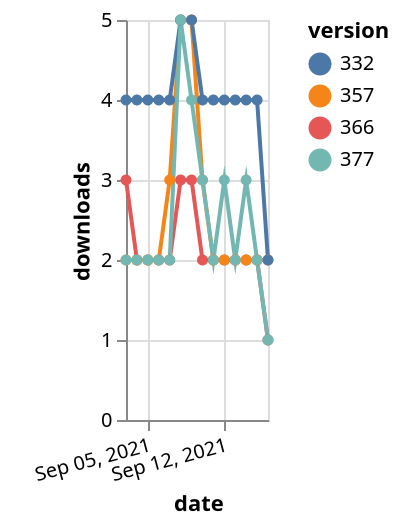 {"$schema": "https://vega.github.io/schema/vega-lite/v5.json", "description": "A simple bar chart with embedded data.", "data": {"values": [{"date": "2021-09-03", "total": 2356, "delta": 3, "version": "366"}, {"date": "2021-09-04", "total": 2358, "delta": 2, "version": "366"}, {"date": "2021-09-05", "total": 2360, "delta": 2, "version": "366"}, {"date": "2021-09-06", "total": 2362, "delta": 2, "version": "366"}, {"date": "2021-09-07", "total": 2364, "delta": 2, "version": "366"}, {"date": "2021-09-08", "total": 2367, "delta": 3, "version": "366"}, {"date": "2021-09-09", "total": 2370, "delta": 3, "version": "366"}, {"date": "2021-09-10", "total": 2372, "delta": 2, "version": "366"}, {"date": "2021-09-11", "total": 2374, "delta": 2, "version": "366"}, {"date": "2021-09-12", "total": 2376, "delta": 2, "version": "366"}, {"date": "2021-09-13", "total": 2378, "delta": 2, "version": "366"}, {"date": "2021-09-14", "total": 2380, "delta": 2, "version": "366"}, {"date": "2021-09-15", "total": 2382, "delta": 2, "version": "366"}, {"date": "2021-09-16", "total": 2383, "delta": 1, "version": "366"}, {"date": "2021-09-03", "total": 2944, "delta": 2, "version": "357"}, {"date": "2021-09-04", "total": 2946, "delta": 2, "version": "357"}, {"date": "2021-09-05", "total": 2948, "delta": 2, "version": "357"}, {"date": "2021-09-06", "total": 2950, "delta": 2, "version": "357"}, {"date": "2021-09-07", "total": 2953, "delta": 3, "version": "357"}, {"date": "2021-09-08", "total": 2958, "delta": 5, "version": "357"}, {"date": "2021-09-09", "total": 2963, "delta": 5, "version": "357"}, {"date": "2021-09-10", "total": 2966, "delta": 3, "version": "357"}, {"date": "2021-09-11", "total": 2968, "delta": 2, "version": "357"}, {"date": "2021-09-12", "total": 2970, "delta": 2, "version": "357"}, {"date": "2021-09-13", "total": 2972, "delta": 2, "version": "357"}, {"date": "2021-09-14", "total": 2974, "delta": 2, "version": "357"}, {"date": "2021-09-15", "total": 2976, "delta": 2, "version": "357"}, {"date": "2021-09-16", "total": 2978, "delta": 2, "version": "357"}, {"date": "2021-09-03", "total": 4952, "delta": 4, "version": "332"}, {"date": "2021-09-04", "total": 4956, "delta": 4, "version": "332"}, {"date": "2021-09-05", "total": 4960, "delta": 4, "version": "332"}, {"date": "2021-09-06", "total": 4964, "delta": 4, "version": "332"}, {"date": "2021-09-07", "total": 4968, "delta": 4, "version": "332"}, {"date": "2021-09-08", "total": 4973, "delta": 5, "version": "332"}, {"date": "2021-09-09", "total": 4978, "delta": 5, "version": "332"}, {"date": "2021-09-10", "total": 4982, "delta": 4, "version": "332"}, {"date": "2021-09-11", "total": 4986, "delta": 4, "version": "332"}, {"date": "2021-09-12", "total": 4990, "delta": 4, "version": "332"}, {"date": "2021-09-13", "total": 4994, "delta": 4, "version": "332"}, {"date": "2021-09-14", "total": 4998, "delta": 4, "version": "332"}, {"date": "2021-09-15", "total": 5002, "delta": 4, "version": "332"}, {"date": "2021-09-16", "total": 5004, "delta": 2, "version": "332"}, {"date": "2021-09-03", "total": 2155, "delta": 2, "version": "377"}, {"date": "2021-09-04", "total": 2157, "delta": 2, "version": "377"}, {"date": "2021-09-05", "total": 2159, "delta": 2, "version": "377"}, {"date": "2021-09-06", "total": 2161, "delta": 2, "version": "377"}, {"date": "2021-09-07", "total": 2163, "delta": 2, "version": "377"}, {"date": "2021-09-08", "total": 2168, "delta": 5, "version": "377"}, {"date": "2021-09-09", "total": 2172, "delta": 4, "version": "377"}, {"date": "2021-09-10", "total": 2175, "delta": 3, "version": "377"}, {"date": "2021-09-11", "total": 2177, "delta": 2, "version": "377"}, {"date": "2021-09-12", "total": 2180, "delta": 3, "version": "377"}, {"date": "2021-09-13", "total": 2182, "delta": 2, "version": "377"}, {"date": "2021-09-14", "total": 2185, "delta": 3, "version": "377"}, {"date": "2021-09-15", "total": 2187, "delta": 2, "version": "377"}, {"date": "2021-09-16", "total": 2188, "delta": 1, "version": "377"}]}, "width": "container", "mark": {"type": "line", "point": {"filled": true}}, "encoding": {"x": {"field": "date", "type": "temporal", "timeUnit": "yearmonthdate", "title": "date", "axis": {"labelAngle": -15}}, "y": {"field": "delta", "type": "quantitative", "title": "downloads"}, "color": {"field": "version", "type": "nominal"}, "tooltip": {"field": "delta"}}}